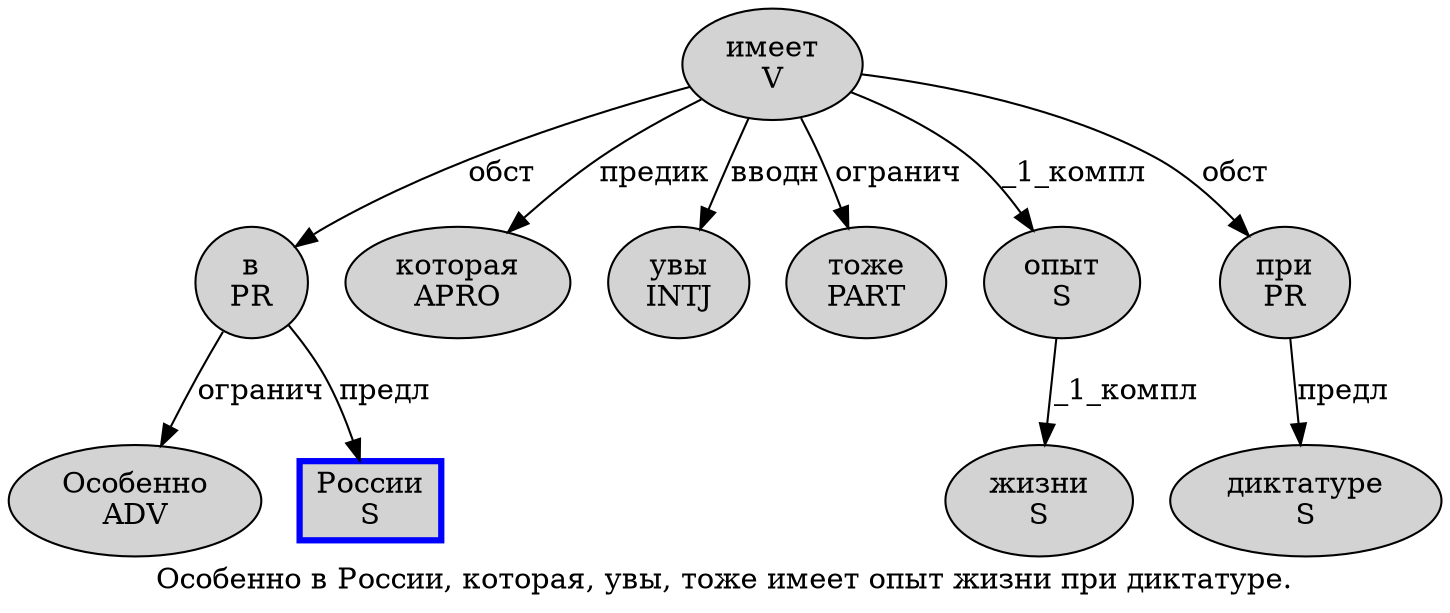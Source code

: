 digraph SENTENCE_1957 {
	graph [label="Особенно в России, которая, увы, тоже имеет опыт жизни при диктатуре."]
	node [style=filled]
		0 [label="Особенно
ADV" color="" fillcolor=lightgray penwidth=1 shape=ellipse]
		1 [label="в
PR" color="" fillcolor=lightgray penwidth=1 shape=ellipse]
		2 [label="России
S" color=blue fillcolor=lightgray penwidth=3 shape=box]
		4 [label="которая
APRO" color="" fillcolor=lightgray penwidth=1 shape=ellipse]
		6 [label="увы
INTJ" color="" fillcolor=lightgray penwidth=1 shape=ellipse]
		8 [label="тоже
PART" color="" fillcolor=lightgray penwidth=1 shape=ellipse]
		9 [label="имеет
V" color="" fillcolor=lightgray penwidth=1 shape=ellipse]
		10 [label="опыт
S" color="" fillcolor=lightgray penwidth=1 shape=ellipse]
		11 [label="жизни
S" color="" fillcolor=lightgray penwidth=1 shape=ellipse]
		12 [label="при
PR" color="" fillcolor=lightgray penwidth=1 shape=ellipse]
		13 [label="диктатуре
S" color="" fillcolor=lightgray penwidth=1 shape=ellipse]
			1 -> 0 [label="огранич"]
			1 -> 2 [label="предл"]
			12 -> 13 [label="предл"]
			10 -> 11 [label="_1_компл"]
			9 -> 1 [label="обст"]
			9 -> 4 [label="предик"]
			9 -> 6 [label="вводн"]
			9 -> 8 [label="огранич"]
			9 -> 10 [label="_1_компл"]
			9 -> 12 [label="обст"]
}